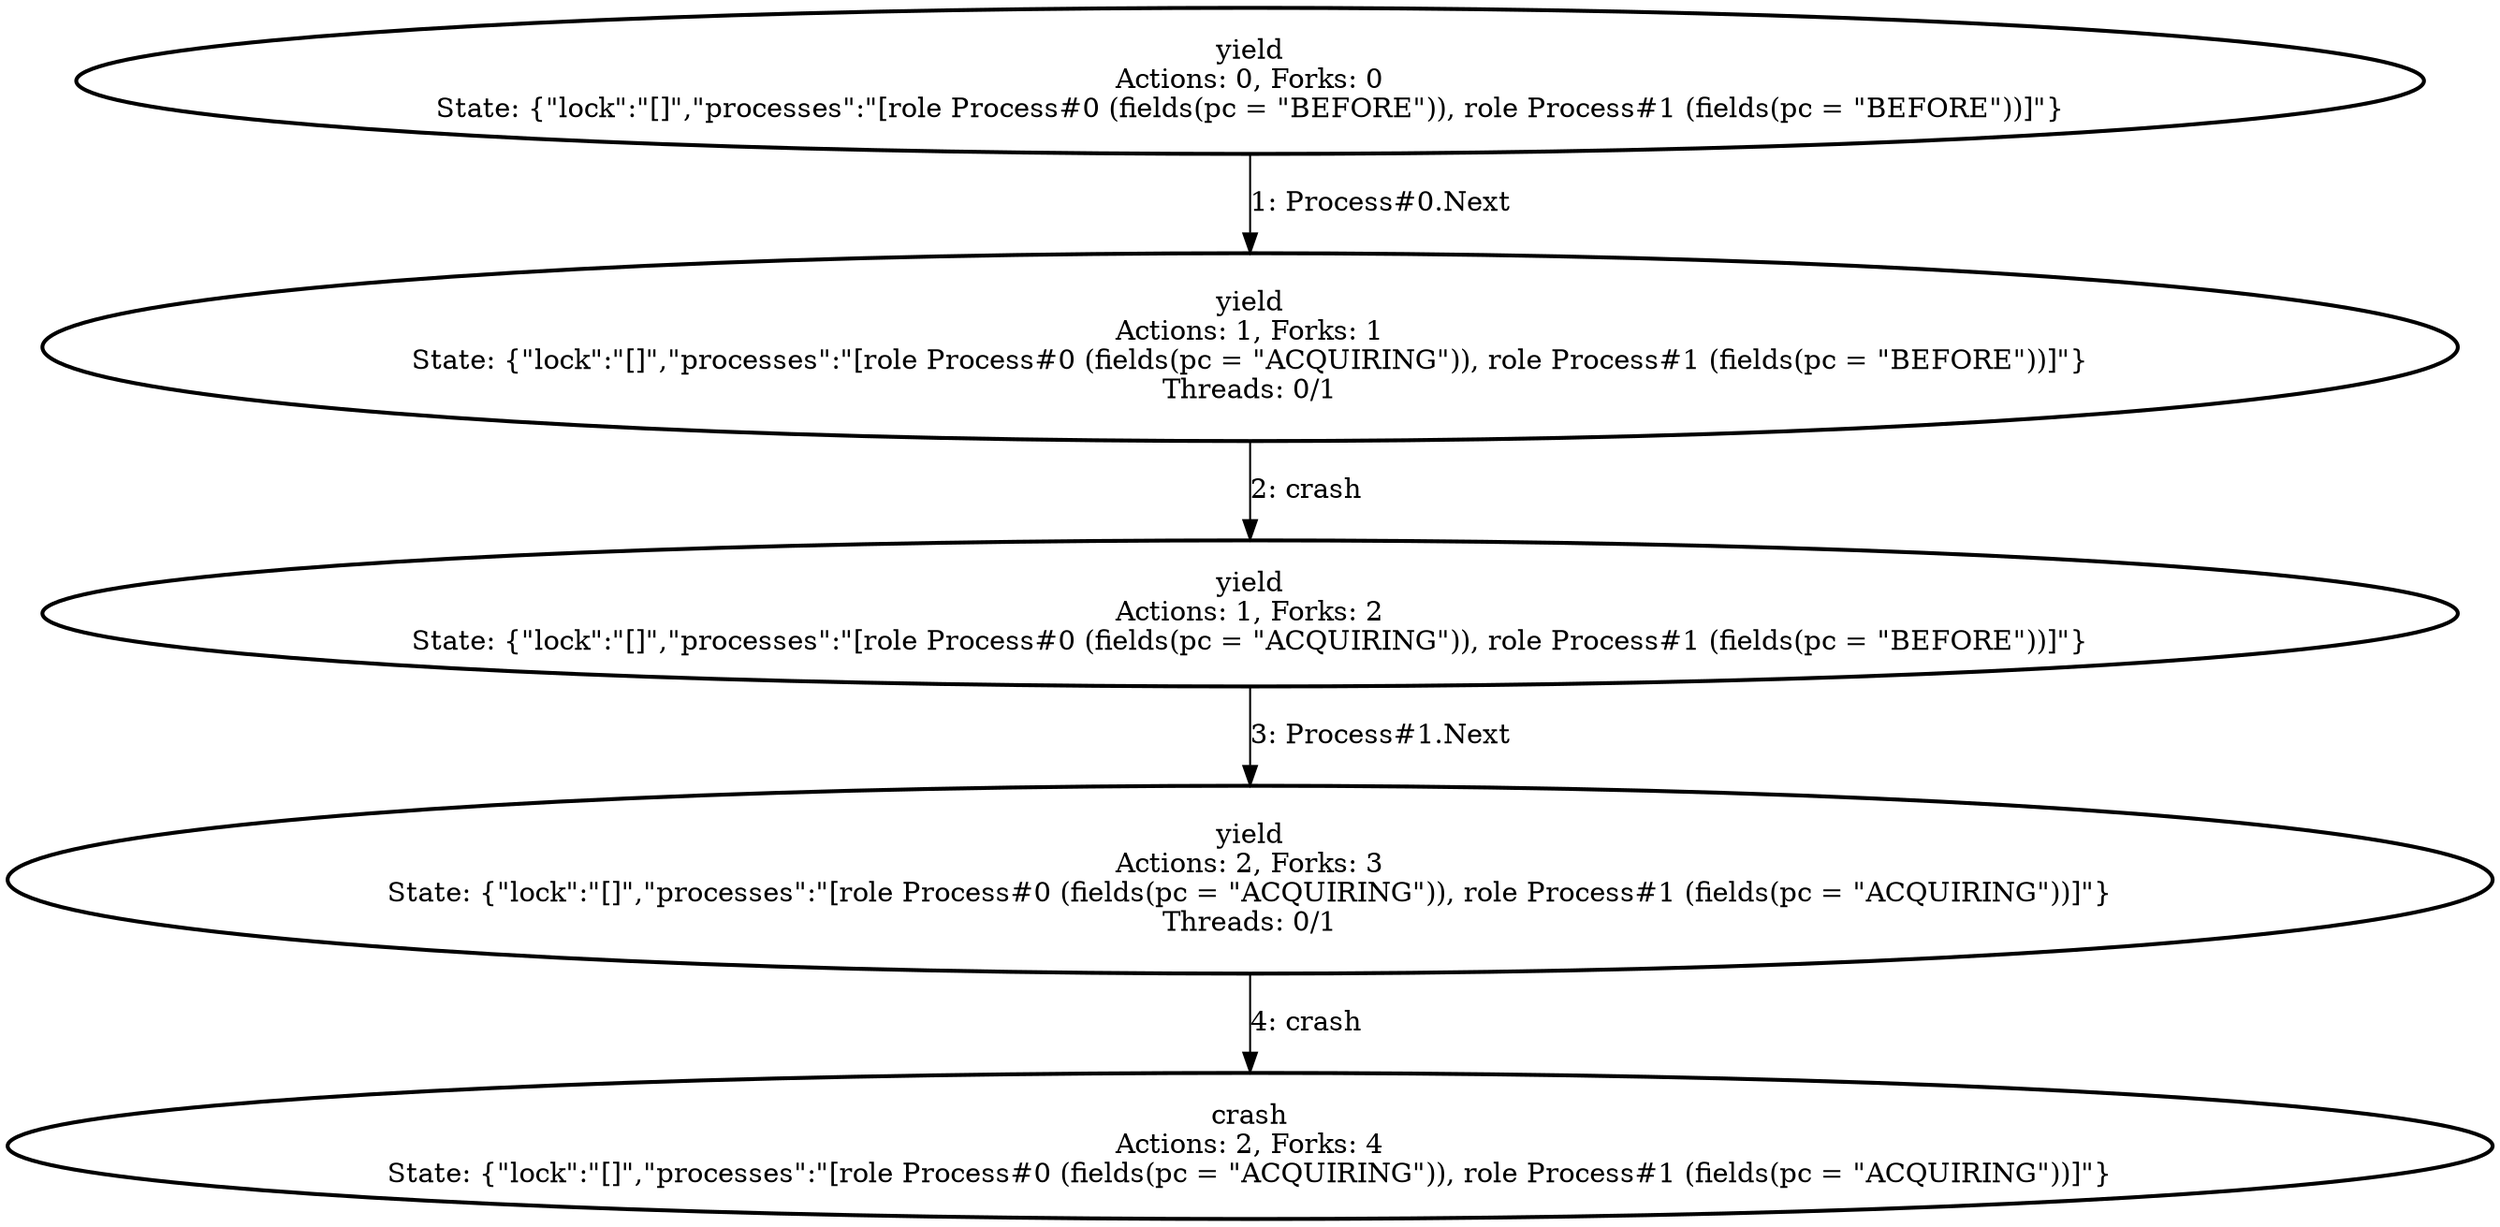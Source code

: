 digraph G {
  "0" [label="yield
Actions: 0, Forks: 0
State: {\"lock\":\"[]\",\"processes\":\"[role Process#0 (fields(pc = \"BEFORE\")), role Process#1 (fields(pc = \"BEFORE\"))]\"}
", color="black" penwidth="2" ];
  "1" [label="yield
Actions: 1, Forks: 1
State: {\"lock\":\"[]\",\"processes\":\"[role Process#0 (fields(pc = \"ACQUIRING\")), role Process#1 (fields(pc = \"BEFORE\"))]\"}
Threads: 0/1
", color="black" penwidth="2" ];
  "0" -> "1" [label="1: Process#0.Next"];
  "2" [label="yield
Actions: 1, Forks: 2
State: {\"lock\":\"[]\",\"processes\":\"[role Process#0 (fields(pc = \"ACQUIRING\")), role Process#1 (fields(pc = \"BEFORE\"))]\"}
", color="black" penwidth="2" ];
  "1" -> "2" [label="2: crash"];
  "3" [label="yield
Actions: 2, Forks: 3
State: {\"lock\":\"[]\",\"processes\":\"[role Process#0 (fields(pc = \"ACQUIRING\")), role Process#1 (fields(pc = \"ACQUIRING\"))]\"}
Threads: 0/1
", color="black" penwidth="2" ];
  "2" -> "3" [label="3: Process#1.Next"];
  "4" [label="crash
Actions: 2, Forks: 4
State: {\"lock\":\"[]\",\"processes\":\"[role Process#0 (fields(pc = \"ACQUIRING\")), role Process#1 (fields(pc = \"ACQUIRING\"))]\"}
", color="black" penwidth="2" ];
  "3" -> "4" [label="4: crash"];
}
